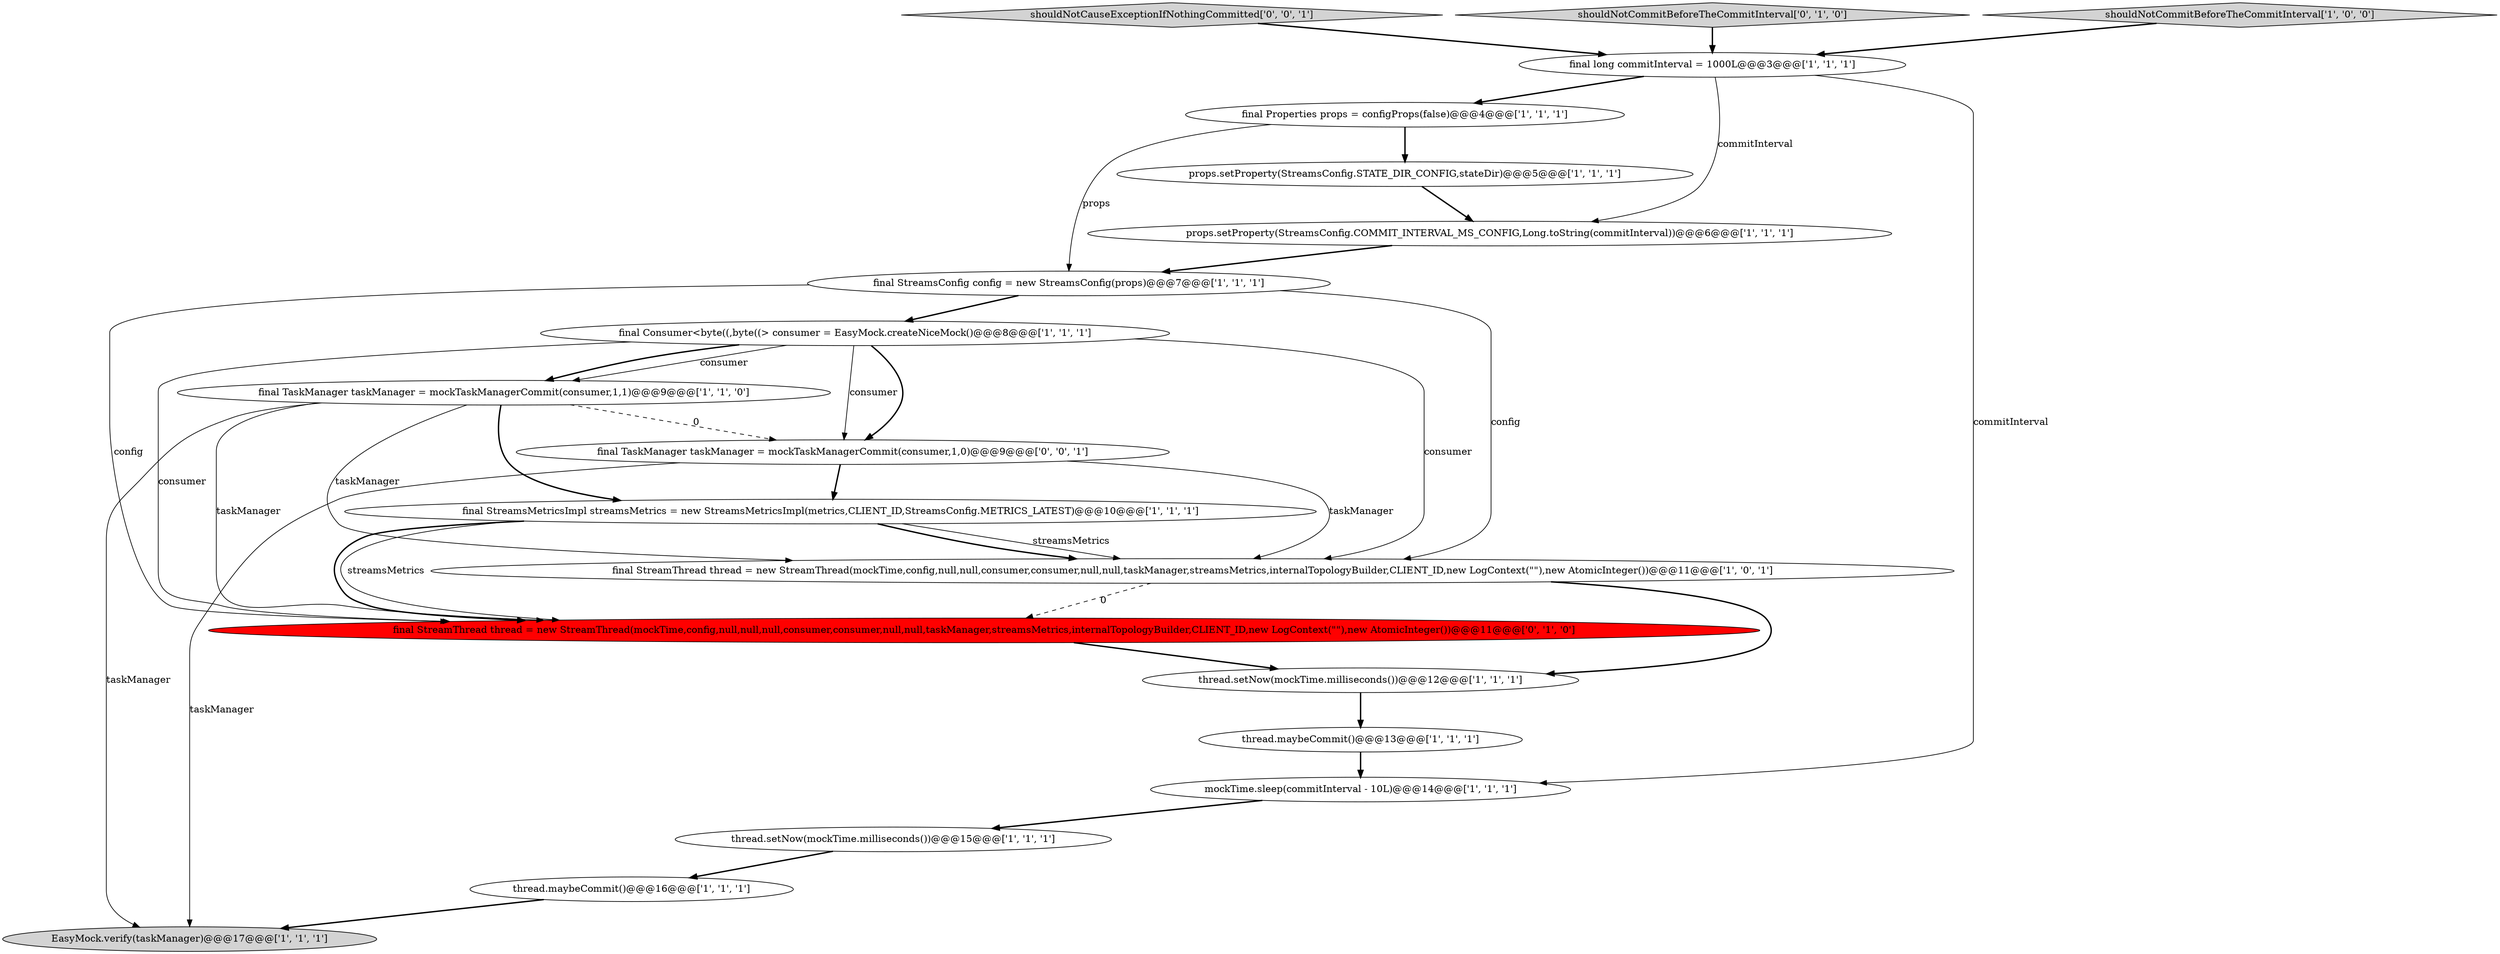 digraph {
3 [style = filled, label = "thread.setNow(mockTime.milliseconds())@@@12@@@['1', '1', '1']", fillcolor = white, shape = ellipse image = "AAA0AAABBB1BBB"];
19 [style = filled, label = "shouldNotCauseExceptionIfNothingCommitted['0', '0', '1']", fillcolor = lightgray, shape = diamond image = "AAA0AAABBB3BBB"];
1 [style = filled, label = "final StreamsConfig config = new StreamsConfig(props)@@@7@@@['1', '1', '1']", fillcolor = white, shape = ellipse image = "AAA0AAABBB1BBB"];
11 [style = filled, label = "props.setProperty(StreamsConfig.STATE_DIR_CONFIG,stateDir)@@@5@@@['1', '1', '1']", fillcolor = white, shape = ellipse image = "AAA0AAABBB1BBB"];
9 [style = filled, label = "final Properties props = configProps(false)@@@4@@@['1', '1', '1']", fillcolor = white, shape = ellipse image = "AAA0AAABBB1BBB"];
2 [style = filled, label = "final StreamsMetricsImpl streamsMetrics = new StreamsMetricsImpl(metrics,CLIENT_ID,StreamsConfig.METRICS_LATEST)@@@10@@@['1', '1', '1']", fillcolor = white, shape = ellipse image = "AAA0AAABBB1BBB"];
13 [style = filled, label = "EasyMock.verify(taskManager)@@@17@@@['1', '1', '1']", fillcolor = lightgray, shape = ellipse image = "AAA0AAABBB1BBB"];
16 [style = filled, label = "final StreamThread thread = new StreamThread(mockTime,config,null,null,null,consumer,consumer,null,null,taskManager,streamsMetrics,internalTopologyBuilder,CLIENT_ID,new LogContext(\"\"),new AtomicInteger())@@@11@@@['0', '1', '0']", fillcolor = red, shape = ellipse image = "AAA1AAABBB2BBB"];
4 [style = filled, label = "thread.setNow(mockTime.milliseconds())@@@15@@@['1', '1', '1']", fillcolor = white, shape = ellipse image = "AAA0AAABBB1BBB"];
17 [style = filled, label = "shouldNotCommitBeforeTheCommitInterval['0', '1', '0']", fillcolor = lightgray, shape = diamond image = "AAA0AAABBB2BBB"];
8 [style = filled, label = "final Consumer<byte((,byte((> consumer = EasyMock.createNiceMock()@@@8@@@['1', '1', '1']", fillcolor = white, shape = ellipse image = "AAA0AAABBB1BBB"];
7 [style = filled, label = "thread.maybeCommit()@@@13@@@['1', '1', '1']", fillcolor = white, shape = ellipse image = "AAA0AAABBB1BBB"];
10 [style = filled, label = "final long commitInterval = 1000L@@@3@@@['1', '1', '1']", fillcolor = white, shape = ellipse image = "AAA0AAABBB1BBB"];
6 [style = filled, label = "final TaskManager taskManager = mockTaskManagerCommit(consumer,1,1)@@@9@@@['1', '1', '0']", fillcolor = white, shape = ellipse image = "AAA0AAABBB1BBB"];
18 [style = filled, label = "final TaskManager taskManager = mockTaskManagerCommit(consumer,1,0)@@@9@@@['0', '0', '1']", fillcolor = white, shape = ellipse image = "AAA0AAABBB3BBB"];
5 [style = filled, label = "thread.maybeCommit()@@@16@@@['1', '1', '1']", fillcolor = white, shape = ellipse image = "AAA0AAABBB1BBB"];
0 [style = filled, label = "mockTime.sleep(commitInterval - 10L)@@@14@@@['1', '1', '1']", fillcolor = white, shape = ellipse image = "AAA0AAABBB1BBB"];
14 [style = filled, label = "final StreamThread thread = new StreamThread(mockTime,config,null,null,consumer,consumer,null,null,taskManager,streamsMetrics,internalTopologyBuilder,CLIENT_ID,new LogContext(\"\"),new AtomicInteger())@@@11@@@['1', '0', '1']", fillcolor = white, shape = ellipse image = "AAA0AAABBB1BBB"];
12 [style = filled, label = "shouldNotCommitBeforeTheCommitInterval['1', '0', '0']", fillcolor = lightgray, shape = diamond image = "AAA0AAABBB1BBB"];
15 [style = filled, label = "props.setProperty(StreamsConfig.COMMIT_INTERVAL_MS_CONFIG,Long.toString(commitInterval))@@@6@@@['1', '1', '1']", fillcolor = white, shape = ellipse image = "AAA0AAABBB1BBB"];
14->3 [style = bold, label=""];
16->3 [style = bold, label=""];
17->10 [style = bold, label=""];
8->18 [style = solid, label="consumer"];
1->8 [style = bold, label=""];
9->11 [style = bold, label=""];
10->15 [style = solid, label="commitInterval"];
18->14 [style = solid, label="taskManager"];
1->14 [style = solid, label="config"];
8->18 [style = bold, label=""];
10->0 [style = solid, label="commitInterval"];
6->13 [style = solid, label="taskManager"];
2->14 [style = solid, label="streamsMetrics"];
19->10 [style = bold, label=""];
8->6 [style = bold, label=""];
7->0 [style = bold, label=""];
18->2 [style = bold, label=""];
8->14 [style = solid, label="consumer"];
11->15 [style = bold, label=""];
1->16 [style = solid, label="config"];
6->18 [style = dashed, label="0"];
6->2 [style = bold, label=""];
9->1 [style = solid, label="props"];
12->10 [style = bold, label=""];
18->13 [style = solid, label="taskManager"];
3->7 [style = bold, label=""];
0->4 [style = bold, label=""];
6->14 [style = solid, label="taskManager"];
5->13 [style = bold, label=""];
2->14 [style = bold, label=""];
8->16 [style = solid, label="consumer"];
2->16 [style = solid, label="streamsMetrics"];
10->9 [style = bold, label=""];
14->16 [style = dashed, label="0"];
6->16 [style = solid, label="taskManager"];
4->5 [style = bold, label=""];
8->6 [style = solid, label="consumer"];
15->1 [style = bold, label=""];
2->16 [style = bold, label=""];
}
